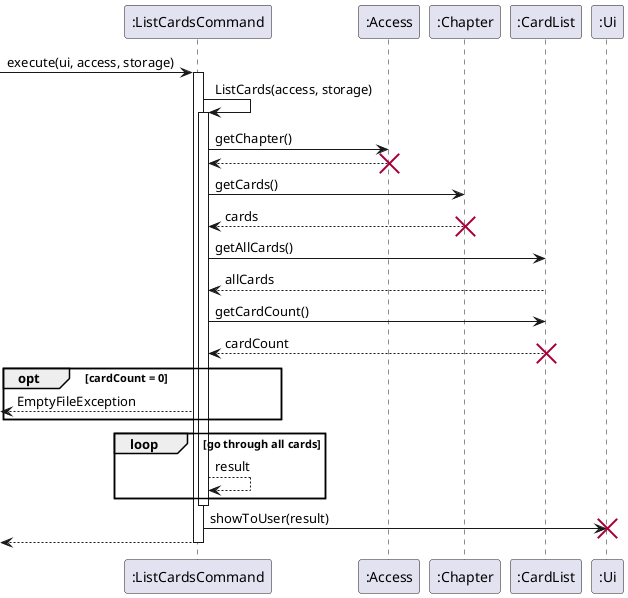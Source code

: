 @startuml
-> ":ListCardsCommand" : execute(ui, access, storage)
activate ":ListCardsCommand"
":ListCardsCommand" -> ":ListCardsCommand" : ListCards(access, storage)
activate ":ListCardsCommand"
":ListCardsCommand" -> ":Access" : getChapter()
":ListCardsCommand" <-- ":Access"
destroy ":Access"
":ListCardsCommand" -> ":Chapter" : getCards()
":ListCardsCommand" <-- ":Chapter" : cards
destroy ":Chapter"
":ListCardsCommand" -> ":CardList" : getAllCards()
":ListCardsCommand" <-- ":CardList" : allCards
":ListCardsCommand" -> ":CardList" : getCardCount()
":ListCardsCommand" <-- ":CardList" : cardCount
destroy ":CardList"
opt cardCount = 0
    <-- ":ListCardsCommand" : EmptyFileException
end
loop go through all cards
":ListCardsCommand" --> ":ListCardsCommand" : result
end
deactivate ":ListCardsCommand"
":ListCardsCommand" -> ":Ui" : showToUser(result)
destroy ":Ui"
<-- ":ListCardsCommand"
deactivate ":ListCardsCommand"
@enduml
